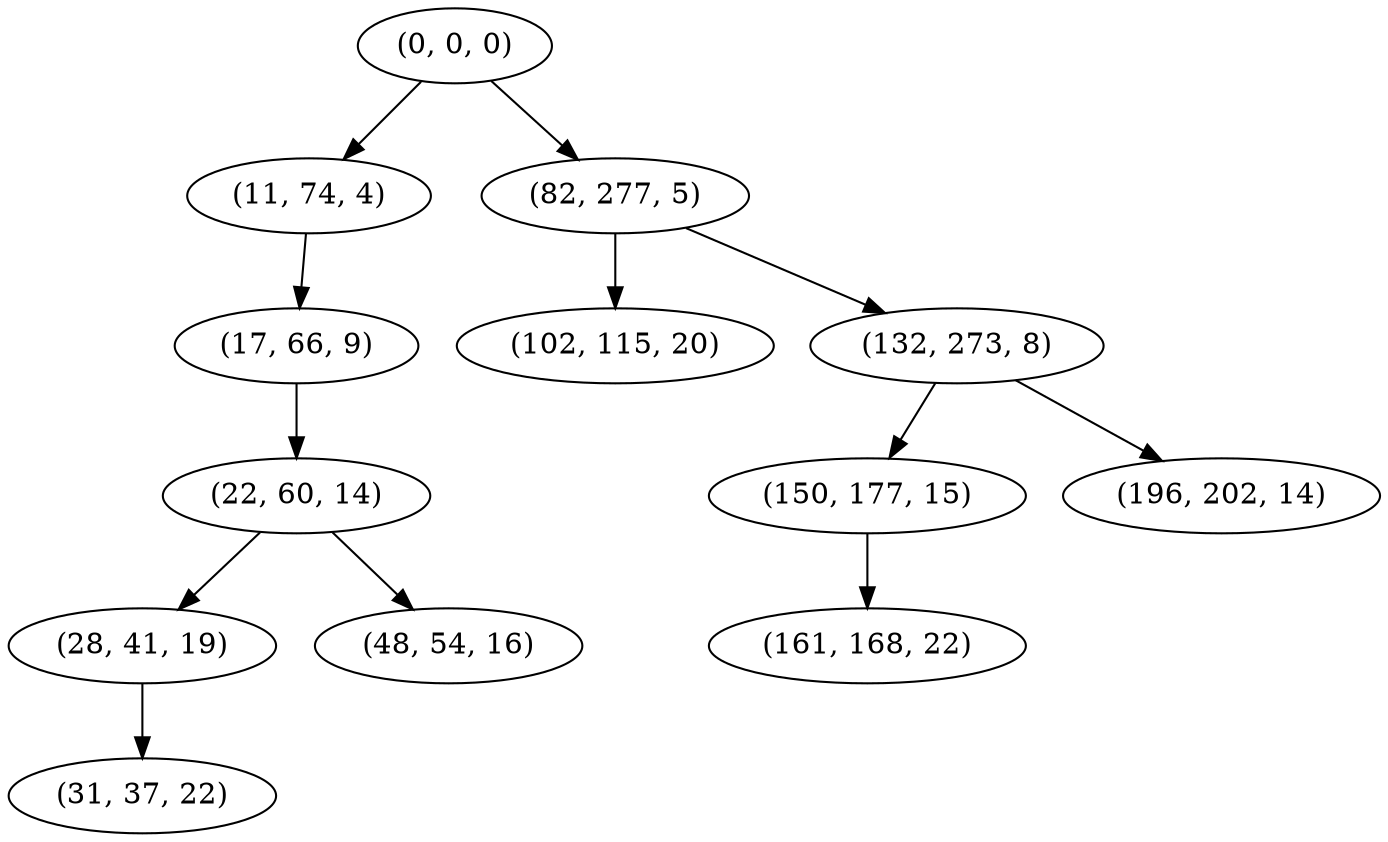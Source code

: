 digraph tree {
    "(0, 0, 0)";
    "(11, 74, 4)";
    "(17, 66, 9)";
    "(22, 60, 14)";
    "(28, 41, 19)";
    "(31, 37, 22)";
    "(48, 54, 16)";
    "(82, 277, 5)";
    "(102, 115, 20)";
    "(132, 273, 8)";
    "(150, 177, 15)";
    "(161, 168, 22)";
    "(196, 202, 14)";
    "(0, 0, 0)" -> "(11, 74, 4)";
    "(0, 0, 0)" -> "(82, 277, 5)";
    "(11, 74, 4)" -> "(17, 66, 9)";
    "(17, 66, 9)" -> "(22, 60, 14)";
    "(22, 60, 14)" -> "(28, 41, 19)";
    "(22, 60, 14)" -> "(48, 54, 16)";
    "(28, 41, 19)" -> "(31, 37, 22)";
    "(82, 277, 5)" -> "(102, 115, 20)";
    "(82, 277, 5)" -> "(132, 273, 8)";
    "(132, 273, 8)" -> "(150, 177, 15)";
    "(132, 273, 8)" -> "(196, 202, 14)";
    "(150, 177, 15)" -> "(161, 168, 22)";
}

